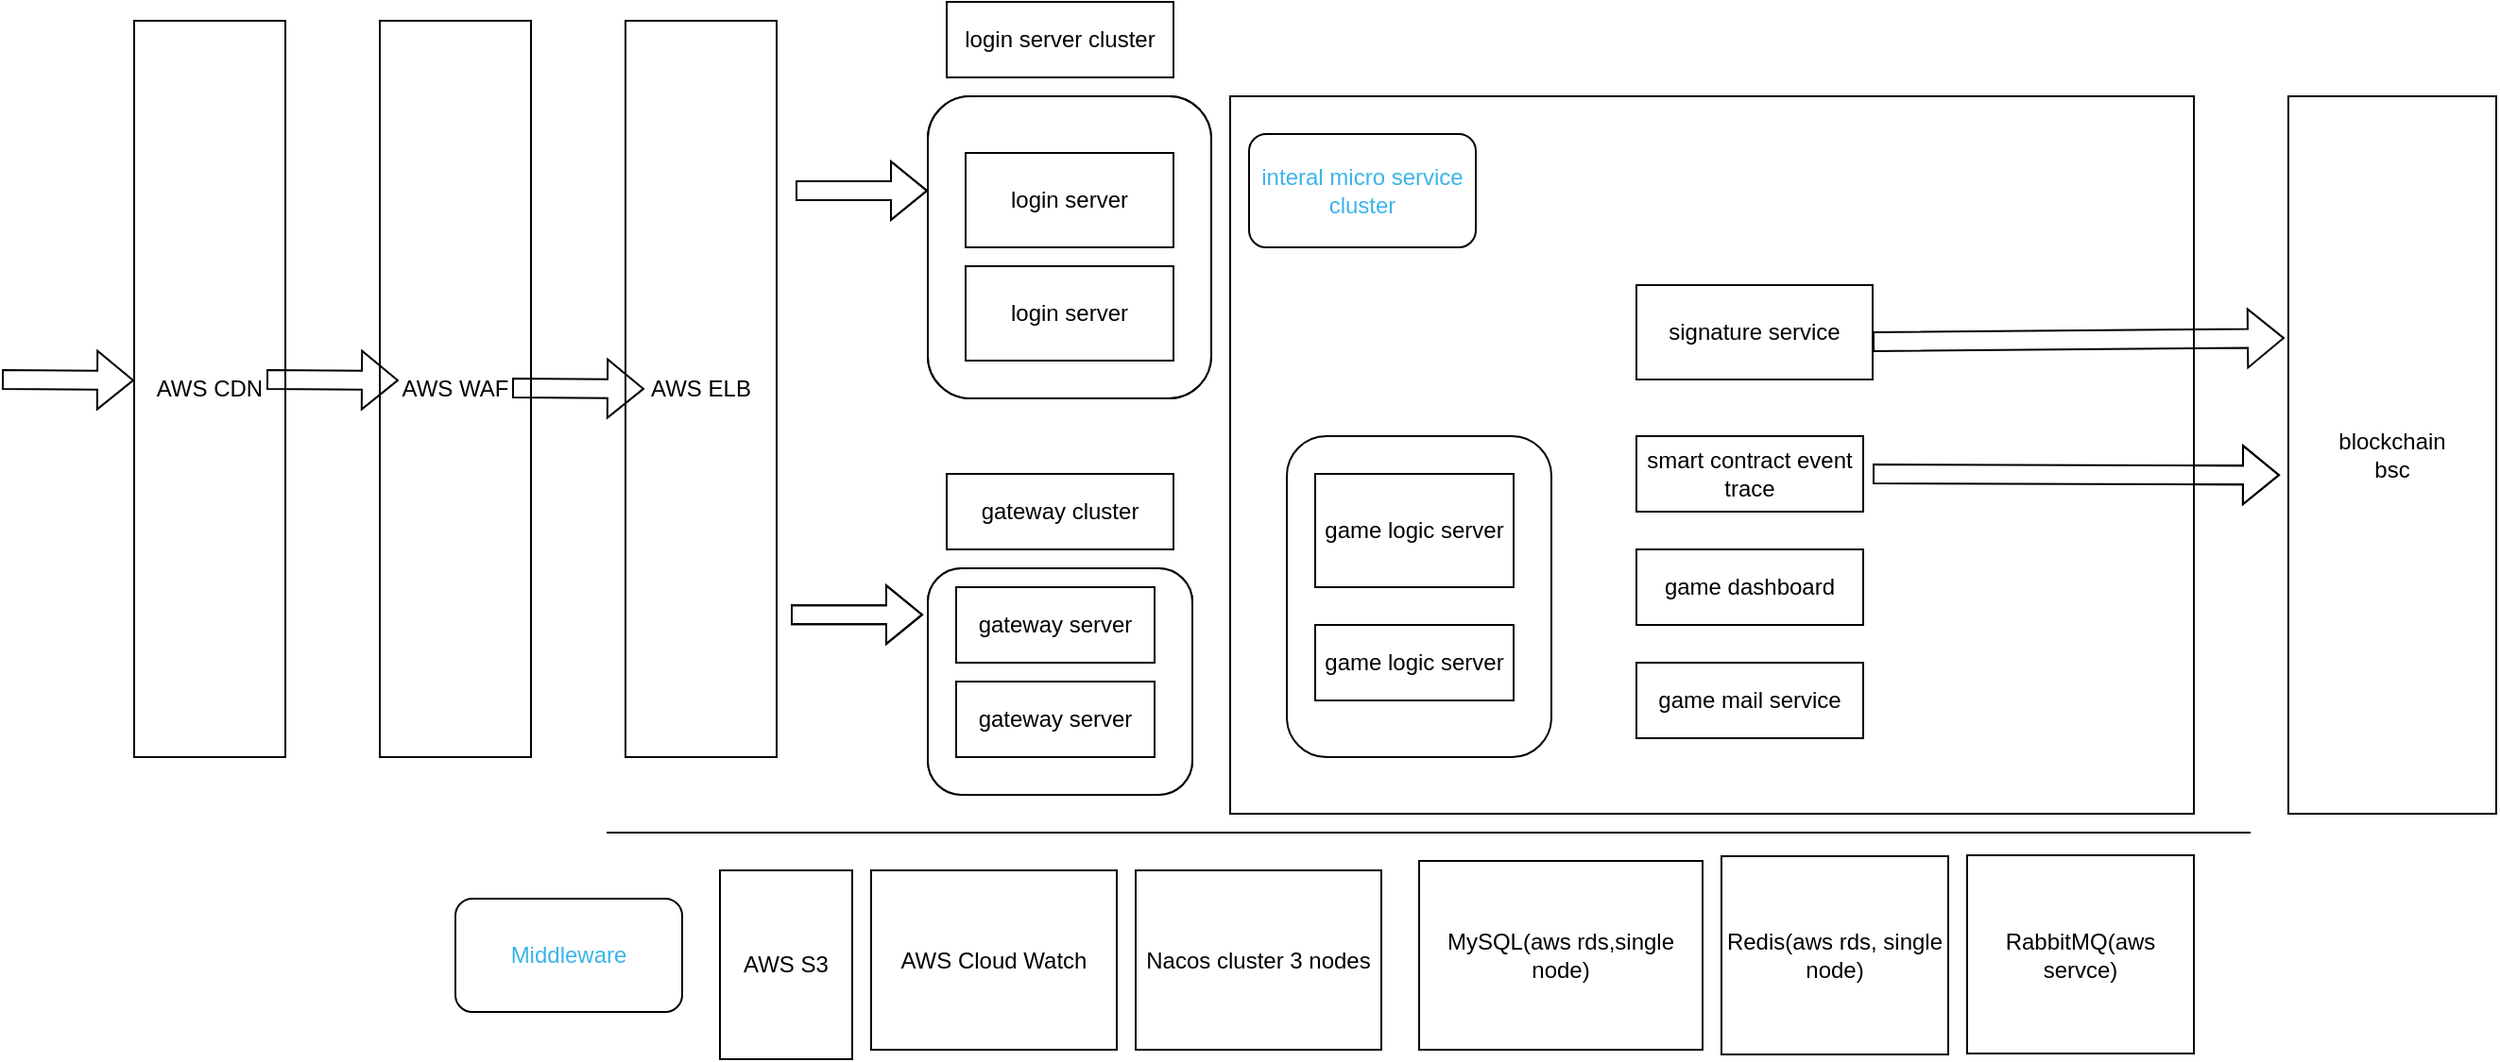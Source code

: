 <mxfile version="21.2.1" type="github">
  <diagram name="第 1 页" id="mnbAo52HXt2Mq754c5h-">
    <mxGraphModel dx="2021" dy="677" grid="1" gridSize="10" guides="1" tooltips="1" connect="1" arrows="1" fold="1" page="1" pageScale="1" pageWidth="827" pageHeight="1169" math="0" shadow="0">
      <root>
        <mxCell id="0" />
        <mxCell id="1" parent="0" />
        <mxCell id="G5Z3E-KPkCmhoGa5PnVb-34" value="" style="rounded=0;whiteSpace=wrap;html=1;" parent="1" vertex="1">
          <mxGeometry x="360" y="130" width="510" height="380" as="geometry" />
        </mxCell>
        <mxCell id="G5Z3E-KPkCmhoGa5PnVb-3" value="" style="rounded=1;whiteSpace=wrap;html=1;" parent="1" vertex="1">
          <mxGeometry x="200" y="130" width="150" height="160" as="geometry" />
        </mxCell>
        <mxCell id="G5Z3E-KPkCmhoGa5PnVb-1" value="realm&lt;br&gt;登录服务器&lt;br&gt;" style="rounded=0;whiteSpace=wrap;html=1;" parent="1" vertex="1">
          <mxGeometry x="220" y="160" width="110" height="50" as="geometry" />
        </mxCell>
        <mxCell id="G5Z3E-KPkCmhoGa5PnVb-2" value="realm&lt;br&gt;登录服务器&lt;br&gt;" style="rounded=0;whiteSpace=wrap;html=1;" parent="1" vertex="1">
          <mxGeometry x="220" y="220" width="110" height="50" as="geometry" />
        </mxCell>
        <mxCell id="G5Z3E-KPkCmhoGa5PnVb-7" value="登录集群" style="rounded=0;whiteSpace=wrap;html=1;" parent="1" vertex="1">
          <mxGeometry x="210" y="80" width="120" height="40" as="geometry" />
        </mxCell>
        <mxCell id="G5Z3E-KPkCmhoGa5PnVb-8" value="" style="rounded=1;whiteSpace=wrap;html=1;" parent="1" vertex="1">
          <mxGeometry x="390" y="310" width="140" height="170" as="geometry" />
        </mxCell>
        <mxCell id="G5Z3E-KPkCmhoGa5PnVb-9" value="virtualLife&lt;br&gt;游戏逻辑" style="rounded=0;whiteSpace=wrap;html=1;" parent="1" vertex="1">
          <mxGeometry x="405" y="330" width="105" height="60" as="geometry" />
        </mxCell>
        <mxCell id="G5Z3E-KPkCmhoGa5PnVb-10" value="virtualLife&lt;br&gt;游戏逻辑" style="rounded=0;whiteSpace=wrap;html=1;" parent="1" vertex="1">
          <mxGeometry x="405" y="410" width="105" height="40" as="geometry" />
        </mxCell>
        <mxCell id="G5Z3E-KPkCmhoGa5PnVb-13" value="Nacos集群（3节点）&lt;br&gt;服务发现与配置中心" style="rounded=0;whiteSpace=wrap;html=1;" parent="1" vertex="1">
          <mxGeometry x="310" y="540" width="130" height="95" as="geometry" />
        </mxCell>
        <mxCell id="G5Z3E-KPkCmhoGa5PnVb-15" value="" style="rounded=1;whiteSpace=wrap;html=1;" parent="1" vertex="1">
          <mxGeometry x="200" y="380" width="140" height="120" as="geometry" />
        </mxCell>
        <mxCell id="G5Z3E-KPkCmhoGa5PnVb-16" value="comet" style="rounded=0;whiteSpace=wrap;html=1;" parent="1" vertex="1">
          <mxGeometry x="215" y="390" width="105" height="40" as="geometry" />
        </mxCell>
        <mxCell id="G5Z3E-KPkCmhoGa5PnVb-17" value="comet" style="rounded=0;whiteSpace=wrap;html=1;" parent="1" vertex="1">
          <mxGeometry x="215" y="440" width="105" height="40" as="geometry" />
        </mxCell>
        <mxCell id="G5Z3E-KPkCmhoGa5PnVb-18" value="网关集群" style="rounded=0;whiteSpace=wrap;html=1;" parent="1" vertex="1">
          <mxGeometry x="210" y="330" width="120" height="40" as="geometry" />
        </mxCell>
        <mxCell id="G5Z3E-KPkCmhoGa5PnVb-19" value="MySQL（单节点）" style="rounded=0;whiteSpace=wrap;html=1;" parent="1" vertex="1">
          <mxGeometry x="460" y="535" width="150" height="100" as="geometry" />
        </mxCell>
        <mxCell id="G5Z3E-KPkCmhoGa5PnVb-20" value="Redis（单节点）" style="rounded=0;whiteSpace=wrap;html=1;" parent="1" vertex="1">
          <mxGeometry x="620" y="532.5" width="120" height="105" as="geometry" />
        </mxCell>
        <mxCell id="G5Z3E-KPkCmhoGa5PnVb-22" value="" style="endArrow=none;html=1;rounded=0;" parent="1" edge="1">
          <mxGeometry width="50" height="50" relative="1" as="geometry">
            <mxPoint x="160" y="520" as="sourcePoint" />
            <mxPoint x="870" y="520" as="targetPoint" />
          </mxGeometry>
        </mxCell>
        <mxCell id="G5Z3E-KPkCmhoGa5PnVb-26" value="" style="shape=flexArrow;endArrow=classic;html=1;rounded=0;" parent="1" edge="1">
          <mxGeometry width="50" height="50" relative="1" as="geometry">
            <mxPoint x="130" y="180" as="sourcePoint" />
            <mxPoint x="200" y="180" as="targetPoint" />
          </mxGeometry>
        </mxCell>
        <mxCell id="G5Z3E-KPkCmhoGa5PnVb-28" value="" style="shape=flexArrow;endArrow=classic;html=1;rounded=0;" parent="1" edge="1">
          <mxGeometry width="50" height="50" relative="1" as="geometry">
            <mxPoint x="127.5" y="404.57" as="sourcePoint" />
            <mxPoint x="197.5" y="404.57" as="targetPoint" />
          </mxGeometry>
        </mxCell>
        <mxCell id="G5Z3E-KPkCmhoGa5PnVb-29" value="RabbitMQ" style="rounded=0;whiteSpace=wrap;html=1;" parent="1" vertex="1">
          <mxGeometry x="750" y="532" width="120" height="105" as="geometry" />
        </mxCell>
        <mxCell id="G5Z3E-KPkCmhoGa5PnVb-35" value="store&lt;br&gt;合约事件记录" style="rounded=0;whiteSpace=wrap;html=1;" parent="1" vertex="1">
          <mxGeometry x="575" y="310" width="120" height="40" as="geometry" />
        </mxCell>
        <mxCell id="G5Z3E-KPkCmhoGa5PnVb-37" value="game_dashboard&lt;br&gt;游戏后台" style="rounded=0;whiteSpace=wrap;html=1;" parent="1" vertex="1">
          <mxGeometry x="575" y="370" width="120" height="40" as="geometry" />
        </mxCell>
        <mxCell id="G5Z3E-KPkCmhoGa5PnVb-38" value="dcenter&lt;br&gt;邮件服务" style="rounded=0;whiteSpace=wrap;html=1;" parent="1" vertex="1">
          <mxGeometry x="575" y="430" width="120" height="40" as="geometry" />
        </mxCell>
        <mxCell id="G5Z3E-KPkCmhoGa5PnVb-39" value="&lt;font color=&quot;#3bb4e8&quot;&gt;内部微服务集群&lt;/font&gt;" style="rounded=1;whiteSpace=wrap;html=1;" parent="1" vertex="1">
          <mxGeometry x="370" y="150" width="120" height="60" as="geometry" />
        </mxCell>
        <mxCell id="G5Z3E-KPkCmhoGa5PnVb-41" value="币安智能链" style="rounded=0;whiteSpace=wrap;html=1;" parent="1" vertex="1">
          <mxGeometry x="920" y="130" width="110" height="380" as="geometry" />
        </mxCell>
        <mxCell id="G5Z3E-KPkCmhoGa5PnVb-43" value="" style="shape=flexArrow;endArrow=classic;html=1;rounded=0;entryX=-0.041;entryY=0.528;entryDx=0;entryDy=0;entryPerimeter=0;" parent="1" target="G5Z3E-KPkCmhoGa5PnVb-41" edge="1">
          <mxGeometry width="50" height="50" relative="1" as="geometry">
            <mxPoint x="700" y="330" as="sourcePoint" />
            <mxPoint x="770" y="330" as="targetPoint" />
          </mxGeometry>
        </mxCell>
        <mxCell id="40k8midxnQUzMX0EVWL1-1" value="" style="rounded=0;whiteSpace=wrap;html=1;" vertex="1" parent="1">
          <mxGeometry x="360" y="130" width="510" height="380" as="geometry" />
        </mxCell>
        <mxCell id="40k8midxnQUzMX0EVWL1-2" value="" style="rounded=1;whiteSpace=wrap;html=1;" vertex="1" parent="1">
          <mxGeometry x="200" y="130" width="150" height="160" as="geometry" />
        </mxCell>
        <mxCell id="40k8midxnQUzMX0EVWL1-3" value="login server" style="rounded=0;whiteSpace=wrap;html=1;" vertex="1" parent="1">
          <mxGeometry x="220" y="160" width="110" height="50" as="geometry" />
        </mxCell>
        <mxCell id="40k8midxnQUzMX0EVWL1-4" value="login server" style="rounded=0;whiteSpace=wrap;html=1;" vertex="1" parent="1">
          <mxGeometry x="220" y="220" width="110" height="50" as="geometry" />
        </mxCell>
        <mxCell id="40k8midxnQUzMX0EVWL1-5" value="login server cluster" style="rounded=0;whiteSpace=wrap;html=1;" vertex="1" parent="1">
          <mxGeometry x="210" y="80" width="120" height="40" as="geometry" />
        </mxCell>
        <mxCell id="40k8midxnQUzMX0EVWL1-6" value="" style="rounded=1;whiteSpace=wrap;html=1;" vertex="1" parent="1">
          <mxGeometry x="390" y="310" width="140" height="170" as="geometry" />
        </mxCell>
        <mxCell id="40k8midxnQUzMX0EVWL1-7" value="game logic server" style="rounded=0;whiteSpace=wrap;html=1;" vertex="1" parent="1">
          <mxGeometry x="405" y="330" width="105" height="60" as="geometry" />
        </mxCell>
        <mxCell id="40k8midxnQUzMX0EVWL1-8" value="game logic server" style="rounded=0;whiteSpace=wrap;html=1;" vertex="1" parent="1">
          <mxGeometry x="405" y="410" width="105" height="40" as="geometry" />
        </mxCell>
        <mxCell id="40k8midxnQUzMX0EVWL1-9" value="Nacos cluster 3 nodes" style="rounded=0;whiteSpace=wrap;html=1;" vertex="1" parent="1">
          <mxGeometry x="310" y="540" width="130" height="95" as="geometry" />
        </mxCell>
        <mxCell id="40k8midxnQUzMX0EVWL1-10" value="" style="rounded=1;whiteSpace=wrap;html=1;" vertex="1" parent="1">
          <mxGeometry x="200" y="380" width="140" height="120" as="geometry" />
        </mxCell>
        <mxCell id="40k8midxnQUzMX0EVWL1-11" value="gateway server" style="rounded=0;whiteSpace=wrap;html=1;" vertex="1" parent="1">
          <mxGeometry x="215" y="390" width="105" height="40" as="geometry" />
        </mxCell>
        <mxCell id="40k8midxnQUzMX0EVWL1-12" value="gateway server" style="rounded=0;whiteSpace=wrap;html=1;" vertex="1" parent="1">
          <mxGeometry x="215" y="440" width="105" height="40" as="geometry" />
        </mxCell>
        <mxCell id="40k8midxnQUzMX0EVWL1-13" value="gateway cluster" style="rounded=0;whiteSpace=wrap;html=1;" vertex="1" parent="1">
          <mxGeometry x="210" y="330" width="120" height="40" as="geometry" />
        </mxCell>
        <mxCell id="40k8midxnQUzMX0EVWL1-14" value="MySQL(aws rds,single node)" style="rounded=0;whiteSpace=wrap;html=1;" vertex="1" parent="1">
          <mxGeometry x="460" y="535" width="150" height="100" as="geometry" />
        </mxCell>
        <mxCell id="40k8midxnQUzMX0EVWL1-15" value="Redis(aws rds, single node)" style="rounded=0;whiteSpace=wrap;html=1;" vertex="1" parent="1">
          <mxGeometry x="620" y="532.5" width="120" height="105" as="geometry" />
        </mxCell>
        <mxCell id="40k8midxnQUzMX0EVWL1-16" value="" style="endArrow=none;html=1;rounded=0;" edge="1" parent="1">
          <mxGeometry width="50" height="50" relative="1" as="geometry">
            <mxPoint x="30" y="520" as="sourcePoint" />
            <mxPoint x="900" y="520" as="targetPoint" />
          </mxGeometry>
        </mxCell>
        <mxCell id="40k8midxnQUzMX0EVWL1-17" value="" style="shape=flexArrow;endArrow=classic;html=1;rounded=0;" edge="1" parent="1">
          <mxGeometry width="50" height="50" relative="1" as="geometry">
            <mxPoint x="-290" y="280" as="sourcePoint" />
            <mxPoint x="-220" y="280.44" as="targetPoint" />
          </mxGeometry>
        </mxCell>
        <mxCell id="40k8midxnQUzMX0EVWL1-18" value="" style="shape=flexArrow;endArrow=classic;html=1;rounded=0;" edge="1" parent="1">
          <mxGeometry width="50" height="50" relative="1" as="geometry">
            <mxPoint x="130" y="180" as="sourcePoint" />
            <mxPoint x="200" y="180" as="targetPoint" />
          </mxGeometry>
        </mxCell>
        <mxCell id="40k8midxnQUzMX0EVWL1-19" value="AWS WAF" style="rounded=0;whiteSpace=wrap;html=1;" vertex="1" parent="1">
          <mxGeometry x="-90" y="90" width="80" height="390" as="geometry" />
        </mxCell>
        <mxCell id="40k8midxnQUzMX0EVWL1-20" value="" style="shape=flexArrow;endArrow=classic;html=1;rounded=0;" edge="1" parent="1">
          <mxGeometry width="50" height="50" relative="1" as="geometry">
            <mxPoint x="127.5" y="404.57" as="sourcePoint" />
            <mxPoint x="197.5" y="404.57" as="targetPoint" />
          </mxGeometry>
        </mxCell>
        <mxCell id="40k8midxnQUzMX0EVWL1-21" value="RabbitMQ(aws servce)" style="rounded=0;whiteSpace=wrap;html=1;" vertex="1" parent="1">
          <mxGeometry x="750" y="532" width="120" height="105" as="geometry" />
        </mxCell>
        <mxCell id="40k8midxnQUzMX0EVWL1-22" value="smart contract event trace" style="rounded=0;whiteSpace=wrap;html=1;" vertex="1" parent="1">
          <mxGeometry x="575" y="310" width="120" height="40" as="geometry" />
        </mxCell>
        <mxCell id="40k8midxnQUzMX0EVWL1-23" value="game dashboard" style="rounded=0;whiteSpace=wrap;html=1;" vertex="1" parent="1">
          <mxGeometry x="575" y="370" width="120" height="40" as="geometry" />
        </mxCell>
        <mxCell id="40k8midxnQUzMX0EVWL1-24" value="game mail service" style="rounded=0;whiteSpace=wrap;html=1;" vertex="1" parent="1">
          <mxGeometry x="575" y="430" width="120" height="40" as="geometry" />
        </mxCell>
        <mxCell id="40k8midxnQUzMX0EVWL1-25" value="&lt;font color=&quot;#3bb4e8&quot;&gt;interal micro service cluster&lt;/font&gt;" style="rounded=1;whiteSpace=wrap;html=1;" vertex="1" parent="1">
          <mxGeometry x="370" y="150" width="120" height="60" as="geometry" />
        </mxCell>
        <mxCell id="40k8midxnQUzMX0EVWL1-26" value="&lt;font color=&quot;#3bb4e8&quot;&gt;Middleware&lt;br&gt;&lt;/font&gt;" style="rounded=1;whiteSpace=wrap;html=1;" vertex="1" parent="1">
          <mxGeometry x="-50" y="555" width="120" height="60" as="geometry" />
        </mxCell>
        <mxCell id="40k8midxnQUzMX0EVWL1-27" value="blockchain&lt;br&gt;bsc" style="rounded=0;whiteSpace=wrap;html=1;" vertex="1" parent="1">
          <mxGeometry x="920" y="130" width="110" height="380" as="geometry" />
        </mxCell>
        <mxCell id="40k8midxnQUzMX0EVWL1-28" value="" style="shape=flexArrow;endArrow=classic;html=1;rounded=0;entryX=-0.041;entryY=0.528;entryDx=0;entryDy=0;entryPerimeter=0;" edge="1" parent="1" target="40k8midxnQUzMX0EVWL1-27">
          <mxGeometry width="50" height="50" relative="1" as="geometry">
            <mxPoint x="700" y="330" as="sourcePoint" />
            <mxPoint x="770" y="330" as="targetPoint" />
          </mxGeometry>
        </mxCell>
        <mxCell id="40k8midxnQUzMX0EVWL1-29" value="AWS ELB" style="rounded=0;whiteSpace=wrap;html=1;" vertex="1" parent="1">
          <mxGeometry x="40" y="90" width="80" height="390" as="geometry" />
        </mxCell>
        <mxCell id="40k8midxnQUzMX0EVWL1-30" value="AWS CDN" style="rounded=0;whiteSpace=wrap;html=1;" vertex="1" parent="1">
          <mxGeometry x="-220" y="90" width="80" height="390" as="geometry" />
        </mxCell>
        <mxCell id="40k8midxnQUzMX0EVWL1-31" value="" style="shape=flexArrow;endArrow=classic;html=1;rounded=0;" edge="1" parent="1">
          <mxGeometry width="50" height="50" relative="1" as="geometry">
            <mxPoint x="-150" y="280" as="sourcePoint" />
            <mxPoint x="-80" y="280.44" as="targetPoint" />
          </mxGeometry>
        </mxCell>
        <mxCell id="40k8midxnQUzMX0EVWL1-32" value="" style="shape=flexArrow;endArrow=classic;html=1;rounded=0;" edge="1" parent="1">
          <mxGeometry width="50" height="50" relative="1" as="geometry">
            <mxPoint x="-20" y="284.5" as="sourcePoint" />
            <mxPoint x="50" y="284.94" as="targetPoint" />
          </mxGeometry>
        </mxCell>
        <mxCell id="40k8midxnQUzMX0EVWL1-33" value="signature service" style="rounded=0;whiteSpace=wrap;html=1;" vertex="1" parent="1">
          <mxGeometry x="575" y="230" width="125" height="50" as="geometry" />
        </mxCell>
        <mxCell id="40k8midxnQUzMX0EVWL1-34" value="" style="shape=flexArrow;endArrow=classic;html=1;rounded=0;entryX=-0.018;entryY=0.337;entryDx=0;entryDy=0;entryPerimeter=0;" edge="1" parent="1" target="40k8midxnQUzMX0EVWL1-27">
          <mxGeometry width="50" height="50" relative="1" as="geometry">
            <mxPoint x="700" y="260" as="sourcePoint" />
            <mxPoint x="750" y="210" as="targetPoint" />
          </mxGeometry>
        </mxCell>
        <mxCell id="40k8midxnQUzMX0EVWL1-35" value="AWS Cloud Watch" style="rounded=0;whiteSpace=wrap;html=1;" vertex="1" parent="1">
          <mxGeometry x="170" y="540" width="130" height="95" as="geometry" />
        </mxCell>
        <mxCell id="40k8midxnQUzMX0EVWL1-36" value="AWS S3" style="rounded=0;whiteSpace=wrap;html=1;" vertex="1" parent="1">
          <mxGeometry x="90" y="540" width="70" height="100" as="geometry" />
        </mxCell>
      </root>
    </mxGraphModel>
  </diagram>
</mxfile>
